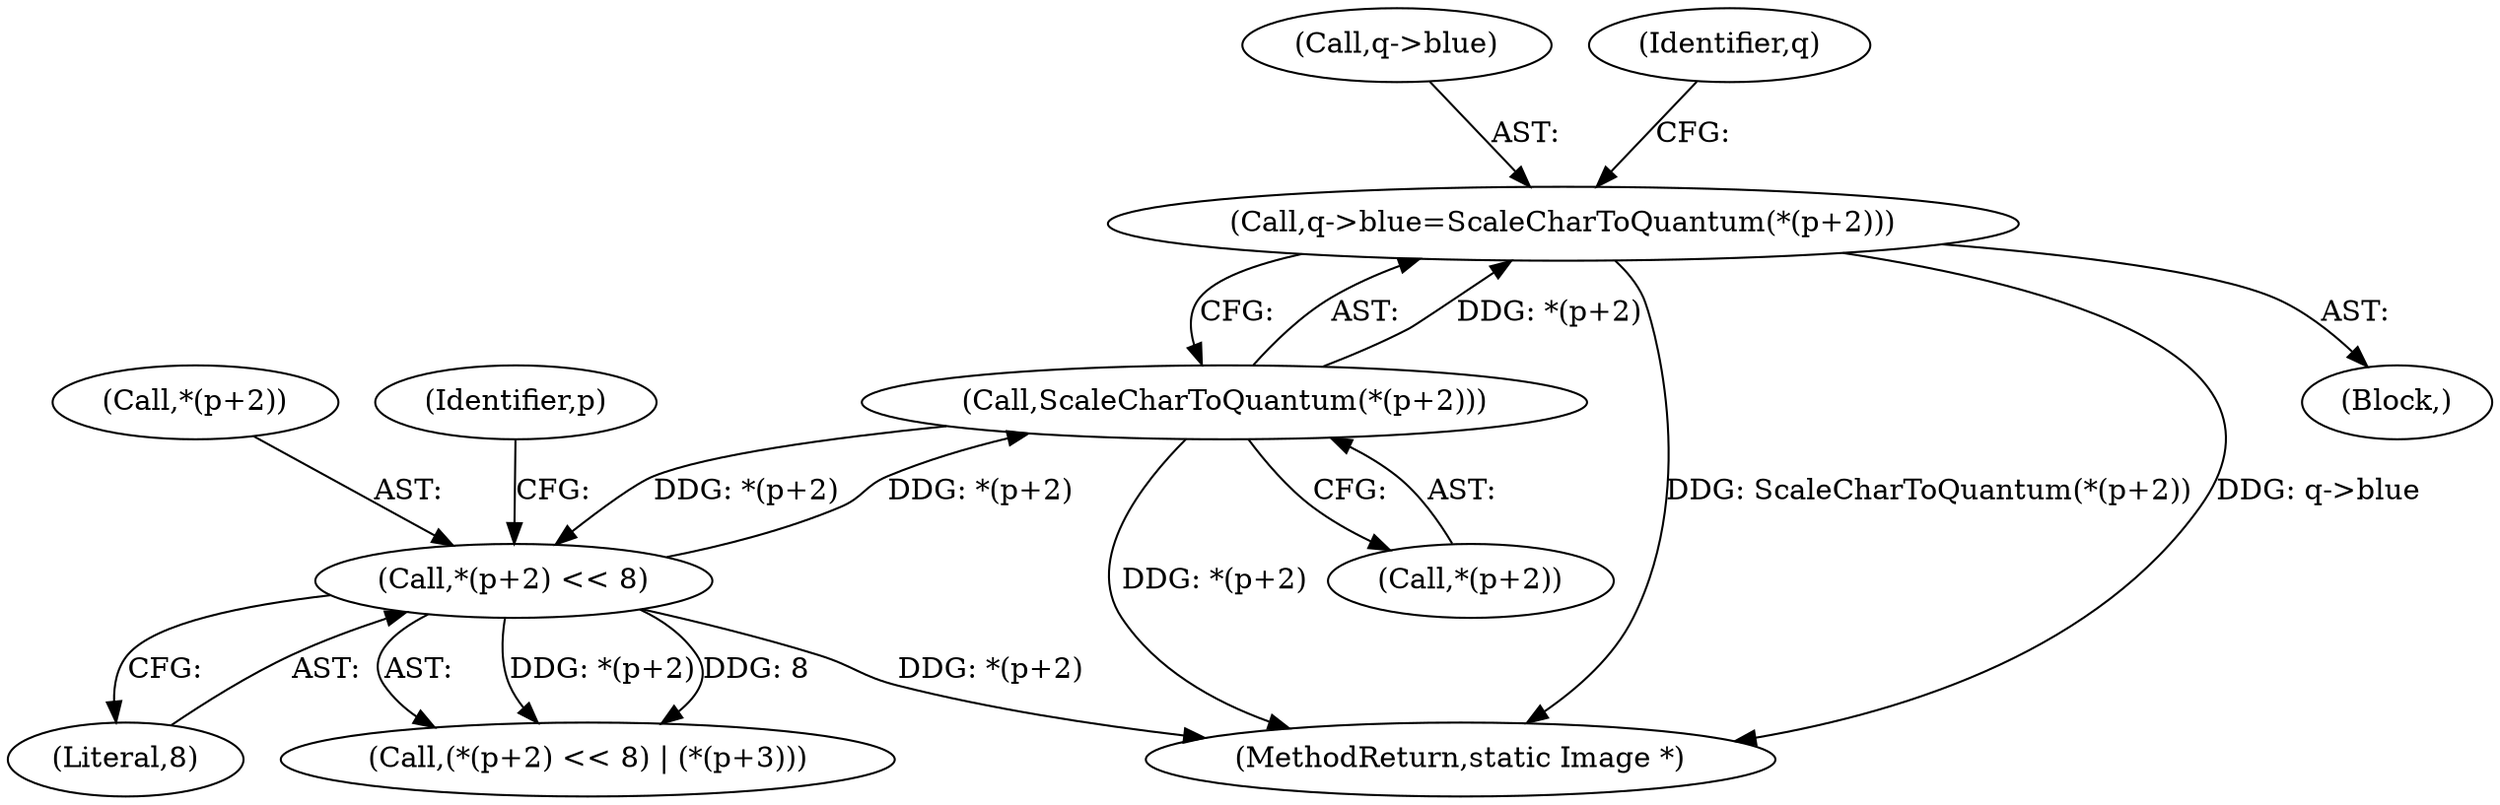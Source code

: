 digraph "0_ImageMagick_f6e9d0d9955e85bdd7540b251cd50d598dacc5e6_57@pointer" {
"1001607" [label="(Call,q->blue=ScaleCharToQuantum(*(p+2)))"];
"1001611" [label="(Call,ScaleCharToQuantum(*(p+2)))"];
"1001441" [label="(Call,*(p+2) << 8)"];
"1001446" [label="(Literal,8)"];
"1001608" [label="(Call,q->blue)"];
"1001441" [label="(Call,*(p+2) << 8)"];
"1001611" [label="(Call,ScaleCharToQuantum(*(p+2)))"];
"1002024" [label="(MethodReturn,static Image *)"];
"1001440" [label="(Call,(*(p+2) << 8) | (*(p+3)))"];
"1001442" [label="(Call,*(p+2))"];
"1001592" [label="(Block,)"];
"1001612" [label="(Call,*(p+2))"];
"1001607" [label="(Call,q->blue=ScaleCharToQuantum(*(p+2)))"];
"1001617" [label="(Identifier,q)"];
"1001449" [label="(Identifier,p)"];
"1001607" -> "1001592"  [label="AST: "];
"1001607" -> "1001611"  [label="CFG: "];
"1001608" -> "1001607"  [label="AST: "];
"1001611" -> "1001607"  [label="AST: "];
"1001617" -> "1001607"  [label="CFG: "];
"1001607" -> "1002024"  [label="DDG: ScaleCharToQuantum(*(p+2))"];
"1001607" -> "1002024"  [label="DDG: q->blue"];
"1001611" -> "1001607"  [label="DDG: *(p+2)"];
"1001611" -> "1001612"  [label="CFG: "];
"1001612" -> "1001611"  [label="AST: "];
"1001611" -> "1002024"  [label="DDG: *(p+2)"];
"1001611" -> "1001441"  [label="DDG: *(p+2)"];
"1001441" -> "1001611"  [label="DDG: *(p+2)"];
"1001441" -> "1001440"  [label="AST: "];
"1001441" -> "1001446"  [label="CFG: "];
"1001442" -> "1001441"  [label="AST: "];
"1001446" -> "1001441"  [label="AST: "];
"1001449" -> "1001441"  [label="CFG: "];
"1001441" -> "1002024"  [label="DDG: *(p+2)"];
"1001441" -> "1001440"  [label="DDG: *(p+2)"];
"1001441" -> "1001440"  [label="DDG: 8"];
}
